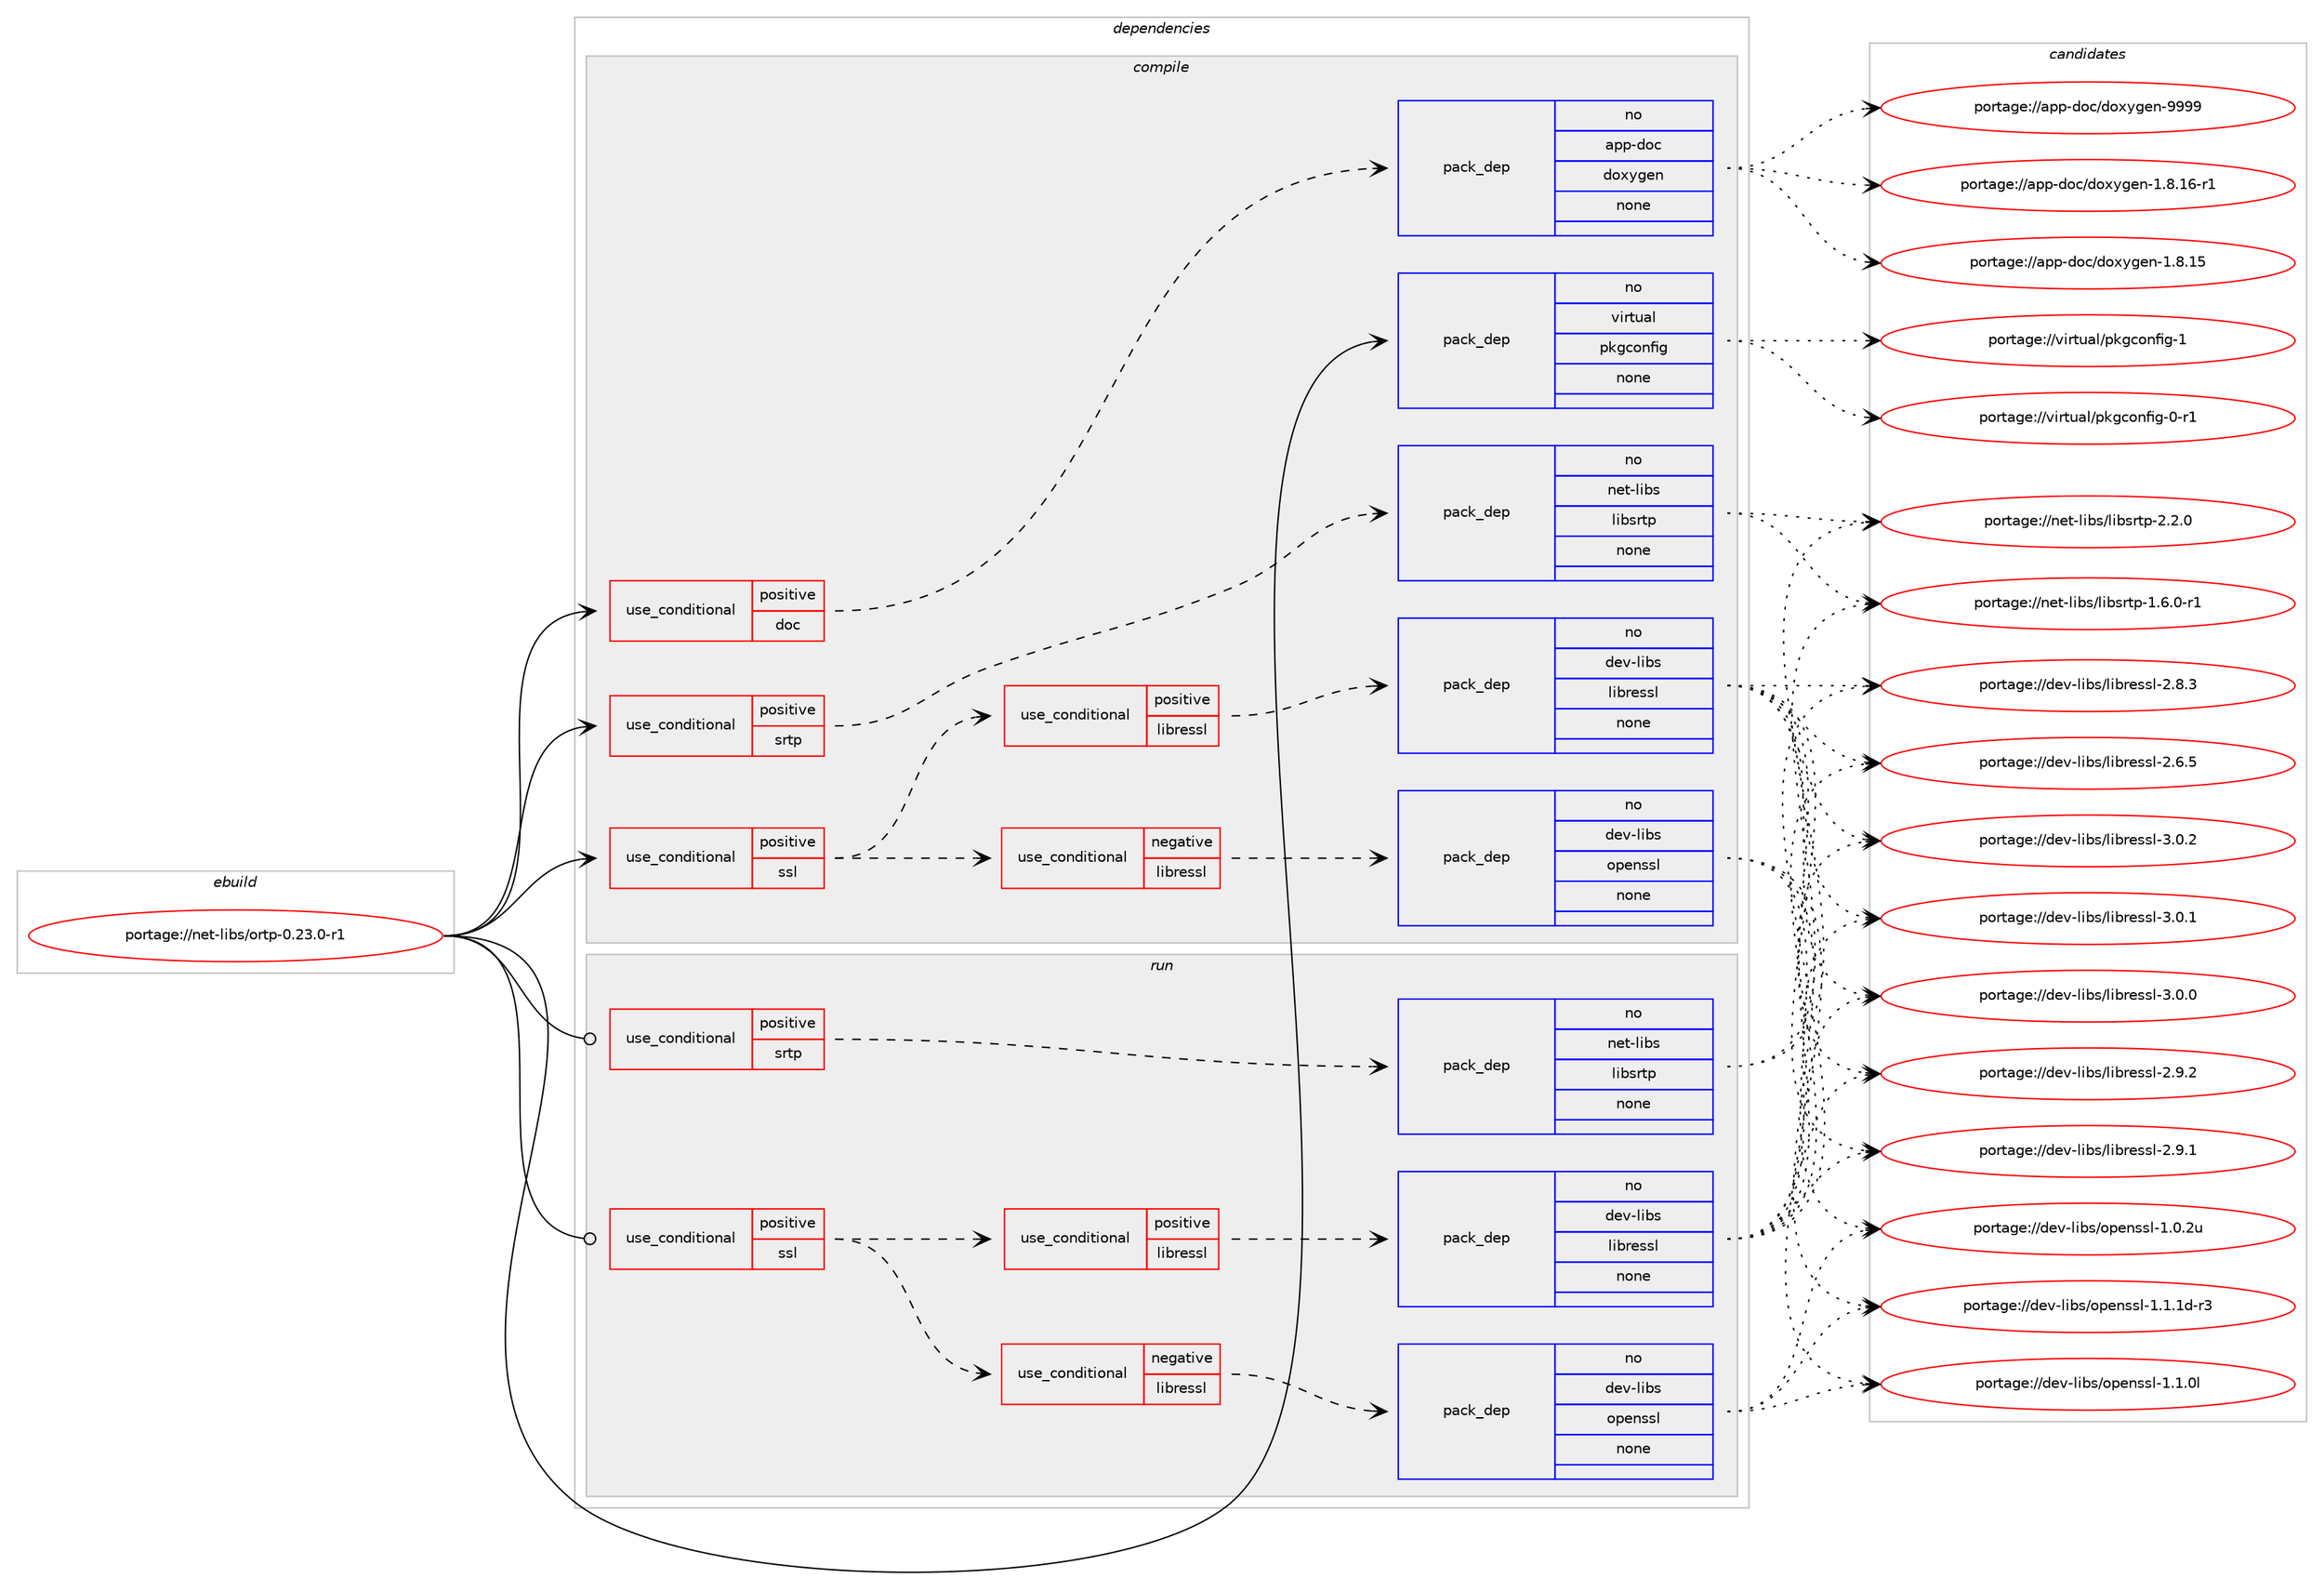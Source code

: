 digraph prolog {

# *************
# Graph options
# *************

newrank=true;
concentrate=true;
compound=true;
graph [rankdir=LR,fontname=Helvetica,fontsize=10,ranksep=1.5];#, ranksep=2.5, nodesep=0.2];
edge  [arrowhead=vee];
node  [fontname=Helvetica,fontsize=10];

# **********
# The ebuild
# **********

subgraph cluster_leftcol {
color=gray;
rank=same;
label=<<i>ebuild</i>>;
id [label="portage://net-libs/ortp-0.23.0-r1", color=red, width=4, href="../net-libs/ortp-0.23.0-r1.svg"];
}

# ****************
# The dependencies
# ****************

subgraph cluster_midcol {
color=gray;
label=<<i>dependencies</i>>;
subgraph cluster_compile {
fillcolor="#eeeeee";
style=filled;
label=<<i>compile</i>>;
subgraph cond28786 {
dependency134973 [label=<<TABLE BORDER="0" CELLBORDER="1" CELLSPACING="0" CELLPADDING="4"><TR><TD ROWSPAN="3" CELLPADDING="10">use_conditional</TD></TR><TR><TD>positive</TD></TR><TR><TD>doc</TD></TR></TABLE>>, shape=none, color=red];
subgraph pack103959 {
dependency134974 [label=<<TABLE BORDER="0" CELLBORDER="1" CELLSPACING="0" CELLPADDING="4" WIDTH="220"><TR><TD ROWSPAN="6" CELLPADDING="30">pack_dep</TD></TR><TR><TD WIDTH="110">no</TD></TR><TR><TD>app-doc</TD></TR><TR><TD>doxygen</TD></TR><TR><TD>none</TD></TR><TR><TD></TD></TR></TABLE>>, shape=none, color=blue];
}
dependency134973:e -> dependency134974:w [weight=20,style="dashed",arrowhead="vee"];
}
id:e -> dependency134973:w [weight=20,style="solid",arrowhead="vee"];
subgraph cond28787 {
dependency134975 [label=<<TABLE BORDER="0" CELLBORDER="1" CELLSPACING="0" CELLPADDING="4"><TR><TD ROWSPAN="3" CELLPADDING="10">use_conditional</TD></TR><TR><TD>positive</TD></TR><TR><TD>srtp</TD></TR></TABLE>>, shape=none, color=red];
subgraph pack103960 {
dependency134976 [label=<<TABLE BORDER="0" CELLBORDER="1" CELLSPACING="0" CELLPADDING="4" WIDTH="220"><TR><TD ROWSPAN="6" CELLPADDING="30">pack_dep</TD></TR><TR><TD WIDTH="110">no</TD></TR><TR><TD>net-libs</TD></TR><TR><TD>libsrtp</TD></TR><TR><TD>none</TD></TR><TR><TD></TD></TR></TABLE>>, shape=none, color=blue];
}
dependency134975:e -> dependency134976:w [weight=20,style="dashed",arrowhead="vee"];
}
id:e -> dependency134975:w [weight=20,style="solid",arrowhead="vee"];
subgraph cond28788 {
dependency134977 [label=<<TABLE BORDER="0" CELLBORDER="1" CELLSPACING="0" CELLPADDING="4"><TR><TD ROWSPAN="3" CELLPADDING="10">use_conditional</TD></TR><TR><TD>positive</TD></TR><TR><TD>ssl</TD></TR></TABLE>>, shape=none, color=red];
subgraph cond28789 {
dependency134978 [label=<<TABLE BORDER="0" CELLBORDER="1" CELLSPACING="0" CELLPADDING="4"><TR><TD ROWSPAN="3" CELLPADDING="10">use_conditional</TD></TR><TR><TD>negative</TD></TR><TR><TD>libressl</TD></TR></TABLE>>, shape=none, color=red];
subgraph pack103961 {
dependency134979 [label=<<TABLE BORDER="0" CELLBORDER="1" CELLSPACING="0" CELLPADDING="4" WIDTH="220"><TR><TD ROWSPAN="6" CELLPADDING="30">pack_dep</TD></TR><TR><TD WIDTH="110">no</TD></TR><TR><TD>dev-libs</TD></TR><TR><TD>openssl</TD></TR><TR><TD>none</TD></TR><TR><TD></TD></TR></TABLE>>, shape=none, color=blue];
}
dependency134978:e -> dependency134979:w [weight=20,style="dashed",arrowhead="vee"];
}
dependency134977:e -> dependency134978:w [weight=20,style="dashed",arrowhead="vee"];
subgraph cond28790 {
dependency134980 [label=<<TABLE BORDER="0" CELLBORDER="1" CELLSPACING="0" CELLPADDING="4"><TR><TD ROWSPAN="3" CELLPADDING="10">use_conditional</TD></TR><TR><TD>positive</TD></TR><TR><TD>libressl</TD></TR></TABLE>>, shape=none, color=red];
subgraph pack103962 {
dependency134981 [label=<<TABLE BORDER="0" CELLBORDER="1" CELLSPACING="0" CELLPADDING="4" WIDTH="220"><TR><TD ROWSPAN="6" CELLPADDING="30">pack_dep</TD></TR><TR><TD WIDTH="110">no</TD></TR><TR><TD>dev-libs</TD></TR><TR><TD>libressl</TD></TR><TR><TD>none</TD></TR><TR><TD></TD></TR></TABLE>>, shape=none, color=blue];
}
dependency134980:e -> dependency134981:w [weight=20,style="dashed",arrowhead="vee"];
}
dependency134977:e -> dependency134980:w [weight=20,style="dashed",arrowhead="vee"];
}
id:e -> dependency134977:w [weight=20,style="solid",arrowhead="vee"];
subgraph pack103963 {
dependency134982 [label=<<TABLE BORDER="0" CELLBORDER="1" CELLSPACING="0" CELLPADDING="4" WIDTH="220"><TR><TD ROWSPAN="6" CELLPADDING="30">pack_dep</TD></TR><TR><TD WIDTH="110">no</TD></TR><TR><TD>virtual</TD></TR><TR><TD>pkgconfig</TD></TR><TR><TD>none</TD></TR><TR><TD></TD></TR></TABLE>>, shape=none, color=blue];
}
id:e -> dependency134982:w [weight=20,style="solid",arrowhead="vee"];
}
subgraph cluster_compileandrun {
fillcolor="#eeeeee";
style=filled;
label=<<i>compile and run</i>>;
}
subgraph cluster_run {
fillcolor="#eeeeee";
style=filled;
label=<<i>run</i>>;
subgraph cond28791 {
dependency134983 [label=<<TABLE BORDER="0" CELLBORDER="1" CELLSPACING="0" CELLPADDING="4"><TR><TD ROWSPAN="3" CELLPADDING="10">use_conditional</TD></TR><TR><TD>positive</TD></TR><TR><TD>srtp</TD></TR></TABLE>>, shape=none, color=red];
subgraph pack103964 {
dependency134984 [label=<<TABLE BORDER="0" CELLBORDER="1" CELLSPACING="0" CELLPADDING="4" WIDTH="220"><TR><TD ROWSPAN="6" CELLPADDING="30">pack_dep</TD></TR><TR><TD WIDTH="110">no</TD></TR><TR><TD>net-libs</TD></TR><TR><TD>libsrtp</TD></TR><TR><TD>none</TD></TR><TR><TD></TD></TR></TABLE>>, shape=none, color=blue];
}
dependency134983:e -> dependency134984:w [weight=20,style="dashed",arrowhead="vee"];
}
id:e -> dependency134983:w [weight=20,style="solid",arrowhead="odot"];
subgraph cond28792 {
dependency134985 [label=<<TABLE BORDER="0" CELLBORDER="1" CELLSPACING="0" CELLPADDING="4"><TR><TD ROWSPAN="3" CELLPADDING="10">use_conditional</TD></TR><TR><TD>positive</TD></TR><TR><TD>ssl</TD></TR></TABLE>>, shape=none, color=red];
subgraph cond28793 {
dependency134986 [label=<<TABLE BORDER="0" CELLBORDER="1" CELLSPACING="0" CELLPADDING="4"><TR><TD ROWSPAN="3" CELLPADDING="10">use_conditional</TD></TR><TR><TD>negative</TD></TR><TR><TD>libressl</TD></TR></TABLE>>, shape=none, color=red];
subgraph pack103965 {
dependency134987 [label=<<TABLE BORDER="0" CELLBORDER="1" CELLSPACING="0" CELLPADDING="4" WIDTH="220"><TR><TD ROWSPAN="6" CELLPADDING="30">pack_dep</TD></TR><TR><TD WIDTH="110">no</TD></TR><TR><TD>dev-libs</TD></TR><TR><TD>openssl</TD></TR><TR><TD>none</TD></TR><TR><TD></TD></TR></TABLE>>, shape=none, color=blue];
}
dependency134986:e -> dependency134987:w [weight=20,style="dashed",arrowhead="vee"];
}
dependency134985:e -> dependency134986:w [weight=20,style="dashed",arrowhead="vee"];
subgraph cond28794 {
dependency134988 [label=<<TABLE BORDER="0" CELLBORDER="1" CELLSPACING="0" CELLPADDING="4"><TR><TD ROWSPAN="3" CELLPADDING="10">use_conditional</TD></TR><TR><TD>positive</TD></TR><TR><TD>libressl</TD></TR></TABLE>>, shape=none, color=red];
subgraph pack103966 {
dependency134989 [label=<<TABLE BORDER="0" CELLBORDER="1" CELLSPACING="0" CELLPADDING="4" WIDTH="220"><TR><TD ROWSPAN="6" CELLPADDING="30">pack_dep</TD></TR><TR><TD WIDTH="110">no</TD></TR><TR><TD>dev-libs</TD></TR><TR><TD>libressl</TD></TR><TR><TD>none</TD></TR><TR><TD></TD></TR></TABLE>>, shape=none, color=blue];
}
dependency134988:e -> dependency134989:w [weight=20,style="dashed",arrowhead="vee"];
}
dependency134985:e -> dependency134988:w [weight=20,style="dashed",arrowhead="vee"];
}
id:e -> dependency134985:w [weight=20,style="solid",arrowhead="odot"];
}
}

# **************
# The candidates
# **************

subgraph cluster_choices {
rank=same;
color=gray;
label=<<i>candidates</i>>;

subgraph choice103959 {
color=black;
nodesep=1;
choice971121124510011199471001111201211031011104557575757 [label="portage://app-doc/doxygen-9999", color=red, width=4,href="../app-doc/doxygen-9999.svg"];
choice97112112451001119947100111120121103101110454946564649544511449 [label="portage://app-doc/doxygen-1.8.16-r1", color=red, width=4,href="../app-doc/doxygen-1.8.16-r1.svg"];
choice9711211245100111994710011112012110310111045494656464953 [label="portage://app-doc/doxygen-1.8.15", color=red, width=4,href="../app-doc/doxygen-1.8.15.svg"];
dependency134974:e -> choice971121124510011199471001111201211031011104557575757:w [style=dotted,weight="100"];
dependency134974:e -> choice97112112451001119947100111120121103101110454946564649544511449:w [style=dotted,weight="100"];
dependency134974:e -> choice9711211245100111994710011112012110310111045494656464953:w [style=dotted,weight="100"];
}
subgraph choice103960 {
color=black;
nodesep=1;
choice11010111645108105981154710810598115114116112455046504648 [label="portage://net-libs/libsrtp-2.2.0", color=red, width=4,href="../net-libs/libsrtp-2.2.0.svg"];
choice110101116451081059811547108105981151141161124549465446484511449 [label="portage://net-libs/libsrtp-1.6.0-r1", color=red, width=4,href="../net-libs/libsrtp-1.6.0-r1.svg"];
dependency134976:e -> choice11010111645108105981154710810598115114116112455046504648:w [style=dotted,weight="100"];
dependency134976:e -> choice110101116451081059811547108105981151141161124549465446484511449:w [style=dotted,weight="100"];
}
subgraph choice103961 {
color=black;
nodesep=1;
choice1001011184510810598115471111121011101151151084549464946491004511451 [label="portage://dev-libs/openssl-1.1.1d-r3", color=red, width=4,href="../dev-libs/openssl-1.1.1d-r3.svg"];
choice100101118451081059811547111112101110115115108454946494648108 [label="portage://dev-libs/openssl-1.1.0l", color=red, width=4,href="../dev-libs/openssl-1.1.0l.svg"];
choice100101118451081059811547111112101110115115108454946484650117 [label="portage://dev-libs/openssl-1.0.2u", color=red, width=4,href="../dev-libs/openssl-1.0.2u.svg"];
dependency134979:e -> choice1001011184510810598115471111121011101151151084549464946491004511451:w [style=dotted,weight="100"];
dependency134979:e -> choice100101118451081059811547111112101110115115108454946494648108:w [style=dotted,weight="100"];
dependency134979:e -> choice100101118451081059811547111112101110115115108454946484650117:w [style=dotted,weight="100"];
}
subgraph choice103962 {
color=black;
nodesep=1;
choice10010111845108105981154710810598114101115115108455146484650 [label="portage://dev-libs/libressl-3.0.2", color=red, width=4,href="../dev-libs/libressl-3.0.2.svg"];
choice10010111845108105981154710810598114101115115108455146484649 [label="portage://dev-libs/libressl-3.0.1", color=red, width=4,href="../dev-libs/libressl-3.0.1.svg"];
choice10010111845108105981154710810598114101115115108455146484648 [label="portage://dev-libs/libressl-3.0.0", color=red, width=4,href="../dev-libs/libressl-3.0.0.svg"];
choice10010111845108105981154710810598114101115115108455046574650 [label="portage://dev-libs/libressl-2.9.2", color=red, width=4,href="../dev-libs/libressl-2.9.2.svg"];
choice10010111845108105981154710810598114101115115108455046574649 [label="portage://dev-libs/libressl-2.9.1", color=red, width=4,href="../dev-libs/libressl-2.9.1.svg"];
choice10010111845108105981154710810598114101115115108455046564651 [label="portage://dev-libs/libressl-2.8.3", color=red, width=4,href="../dev-libs/libressl-2.8.3.svg"];
choice10010111845108105981154710810598114101115115108455046544653 [label="portage://dev-libs/libressl-2.6.5", color=red, width=4,href="../dev-libs/libressl-2.6.5.svg"];
dependency134981:e -> choice10010111845108105981154710810598114101115115108455146484650:w [style=dotted,weight="100"];
dependency134981:e -> choice10010111845108105981154710810598114101115115108455146484649:w [style=dotted,weight="100"];
dependency134981:e -> choice10010111845108105981154710810598114101115115108455146484648:w [style=dotted,weight="100"];
dependency134981:e -> choice10010111845108105981154710810598114101115115108455046574650:w [style=dotted,weight="100"];
dependency134981:e -> choice10010111845108105981154710810598114101115115108455046574649:w [style=dotted,weight="100"];
dependency134981:e -> choice10010111845108105981154710810598114101115115108455046564651:w [style=dotted,weight="100"];
dependency134981:e -> choice10010111845108105981154710810598114101115115108455046544653:w [style=dotted,weight="100"];
}
subgraph choice103963 {
color=black;
nodesep=1;
choice1181051141161179710847112107103991111101021051034549 [label="portage://virtual/pkgconfig-1", color=red, width=4,href="../virtual/pkgconfig-1.svg"];
choice11810511411611797108471121071039911111010210510345484511449 [label="portage://virtual/pkgconfig-0-r1", color=red, width=4,href="../virtual/pkgconfig-0-r1.svg"];
dependency134982:e -> choice1181051141161179710847112107103991111101021051034549:w [style=dotted,weight="100"];
dependency134982:e -> choice11810511411611797108471121071039911111010210510345484511449:w [style=dotted,weight="100"];
}
subgraph choice103964 {
color=black;
nodesep=1;
choice11010111645108105981154710810598115114116112455046504648 [label="portage://net-libs/libsrtp-2.2.0", color=red, width=4,href="../net-libs/libsrtp-2.2.0.svg"];
choice110101116451081059811547108105981151141161124549465446484511449 [label="portage://net-libs/libsrtp-1.6.0-r1", color=red, width=4,href="../net-libs/libsrtp-1.6.0-r1.svg"];
dependency134984:e -> choice11010111645108105981154710810598115114116112455046504648:w [style=dotted,weight="100"];
dependency134984:e -> choice110101116451081059811547108105981151141161124549465446484511449:w [style=dotted,weight="100"];
}
subgraph choice103965 {
color=black;
nodesep=1;
choice1001011184510810598115471111121011101151151084549464946491004511451 [label="portage://dev-libs/openssl-1.1.1d-r3", color=red, width=4,href="../dev-libs/openssl-1.1.1d-r3.svg"];
choice100101118451081059811547111112101110115115108454946494648108 [label="portage://dev-libs/openssl-1.1.0l", color=red, width=4,href="../dev-libs/openssl-1.1.0l.svg"];
choice100101118451081059811547111112101110115115108454946484650117 [label="portage://dev-libs/openssl-1.0.2u", color=red, width=4,href="../dev-libs/openssl-1.0.2u.svg"];
dependency134987:e -> choice1001011184510810598115471111121011101151151084549464946491004511451:w [style=dotted,weight="100"];
dependency134987:e -> choice100101118451081059811547111112101110115115108454946494648108:w [style=dotted,weight="100"];
dependency134987:e -> choice100101118451081059811547111112101110115115108454946484650117:w [style=dotted,weight="100"];
}
subgraph choice103966 {
color=black;
nodesep=1;
choice10010111845108105981154710810598114101115115108455146484650 [label="portage://dev-libs/libressl-3.0.2", color=red, width=4,href="../dev-libs/libressl-3.0.2.svg"];
choice10010111845108105981154710810598114101115115108455146484649 [label="portage://dev-libs/libressl-3.0.1", color=red, width=4,href="../dev-libs/libressl-3.0.1.svg"];
choice10010111845108105981154710810598114101115115108455146484648 [label="portage://dev-libs/libressl-3.0.0", color=red, width=4,href="../dev-libs/libressl-3.0.0.svg"];
choice10010111845108105981154710810598114101115115108455046574650 [label="portage://dev-libs/libressl-2.9.2", color=red, width=4,href="../dev-libs/libressl-2.9.2.svg"];
choice10010111845108105981154710810598114101115115108455046574649 [label="portage://dev-libs/libressl-2.9.1", color=red, width=4,href="../dev-libs/libressl-2.9.1.svg"];
choice10010111845108105981154710810598114101115115108455046564651 [label="portage://dev-libs/libressl-2.8.3", color=red, width=4,href="../dev-libs/libressl-2.8.3.svg"];
choice10010111845108105981154710810598114101115115108455046544653 [label="portage://dev-libs/libressl-2.6.5", color=red, width=4,href="../dev-libs/libressl-2.6.5.svg"];
dependency134989:e -> choice10010111845108105981154710810598114101115115108455146484650:w [style=dotted,weight="100"];
dependency134989:e -> choice10010111845108105981154710810598114101115115108455146484649:w [style=dotted,weight="100"];
dependency134989:e -> choice10010111845108105981154710810598114101115115108455146484648:w [style=dotted,weight="100"];
dependency134989:e -> choice10010111845108105981154710810598114101115115108455046574650:w [style=dotted,weight="100"];
dependency134989:e -> choice10010111845108105981154710810598114101115115108455046574649:w [style=dotted,weight="100"];
dependency134989:e -> choice10010111845108105981154710810598114101115115108455046564651:w [style=dotted,weight="100"];
dependency134989:e -> choice10010111845108105981154710810598114101115115108455046544653:w [style=dotted,weight="100"];
}
}

}
